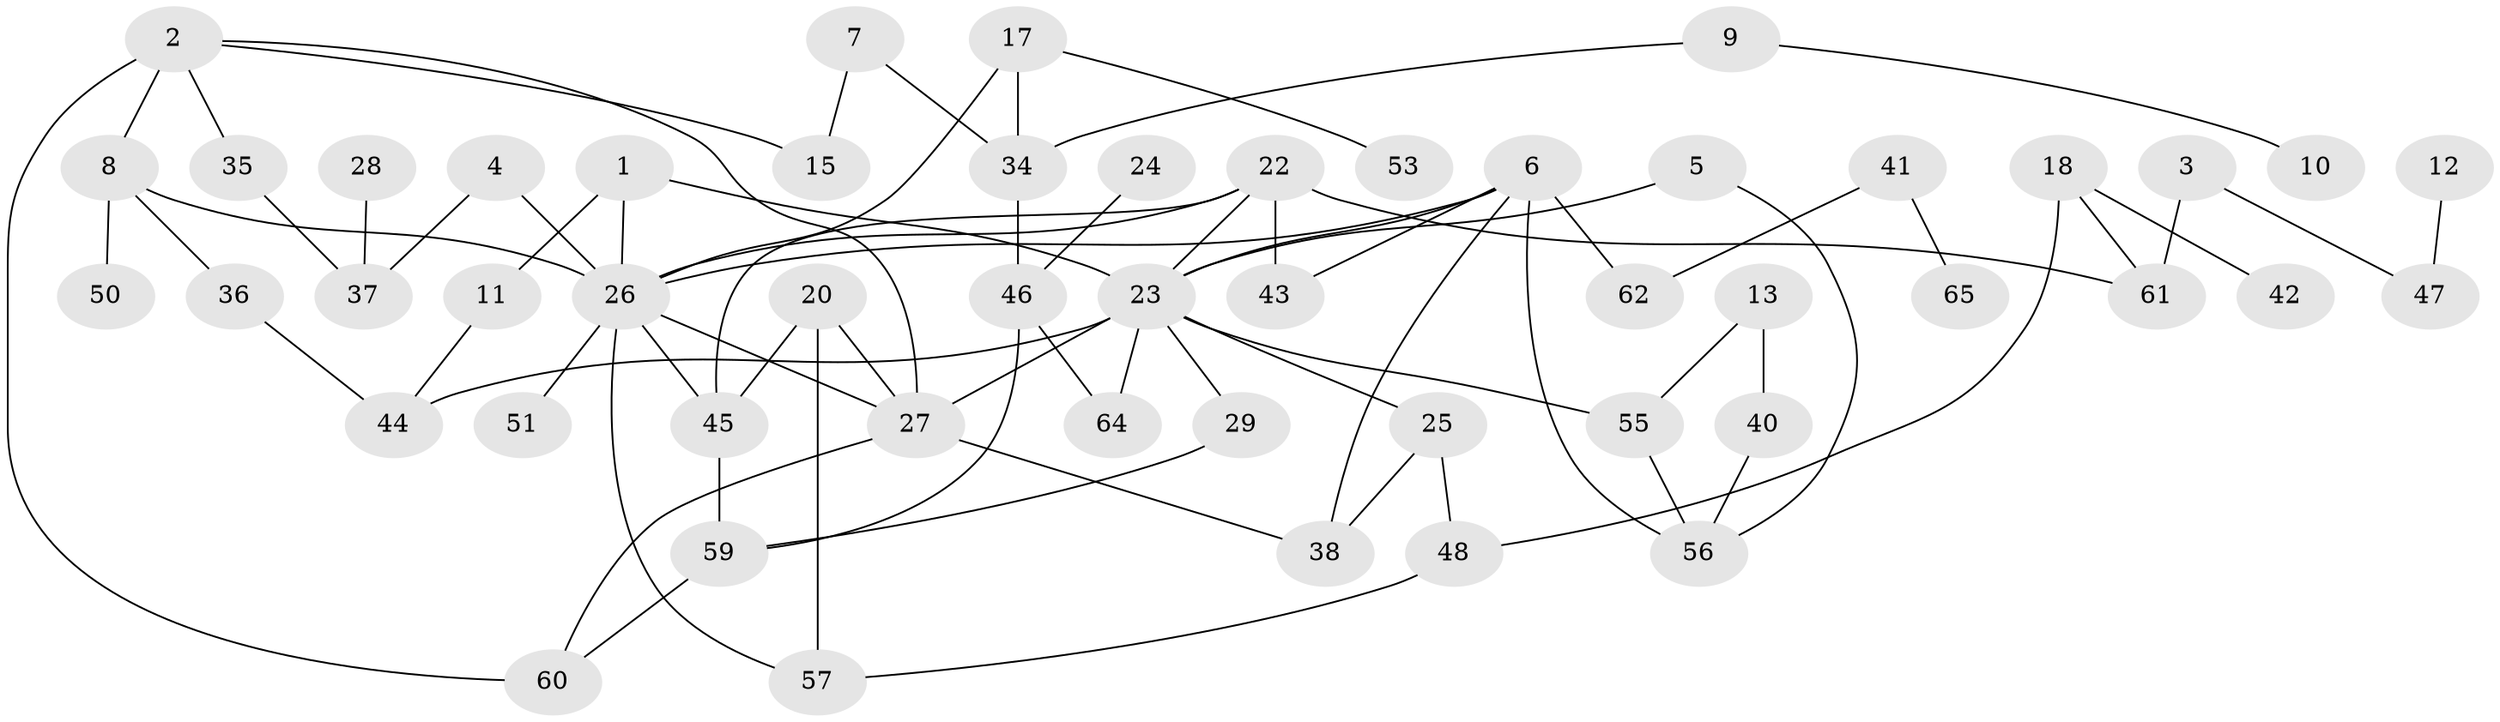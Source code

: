 // original degree distribution, {4: 0.14814814814814814, 2: 0.24074074074074073, 1: 0.2222222222222222, 3: 0.2222222222222222, 0: 0.12037037037037036, 7: 0.009259259259259259, 5: 0.027777777777777776, 6: 0.009259259259259259}
// Generated by graph-tools (version 1.1) at 2025/48/03/04/25 22:48:11]
// undirected, 51 vertices, 74 edges
graph export_dot {
  node [color=gray90,style=filled];
  1;
  2;
  3;
  4;
  5;
  6;
  7;
  8;
  9;
  10;
  11;
  12;
  13;
  15;
  17;
  18;
  20;
  22;
  23;
  24;
  25;
  26;
  27;
  28;
  29;
  34;
  35;
  36;
  37;
  38;
  40;
  41;
  42;
  43;
  44;
  45;
  46;
  47;
  48;
  50;
  51;
  53;
  55;
  56;
  57;
  59;
  60;
  61;
  62;
  64;
  65;
  1 -- 11 [weight=1.0];
  1 -- 23 [weight=2.0];
  1 -- 26 [weight=1.0];
  2 -- 8 [weight=2.0];
  2 -- 15 [weight=1.0];
  2 -- 27 [weight=1.0];
  2 -- 35 [weight=1.0];
  2 -- 60 [weight=1.0];
  3 -- 47 [weight=1.0];
  3 -- 61 [weight=1.0];
  4 -- 26 [weight=1.0];
  4 -- 37 [weight=1.0];
  5 -- 23 [weight=1.0];
  5 -- 56 [weight=1.0];
  6 -- 23 [weight=1.0];
  6 -- 26 [weight=1.0];
  6 -- 38 [weight=1.0];
  6 -- 43 [weight=1.0];
  6 -- 56 [weight=1.0];
  6 -- 62 [weight=1.0];
  7 -- 15 [weight=1.0];
  7 -- 34 [weight=1.0];
  8 -- 26 [weight=2.0];
  8 -- 36 [weight=1.0];
  8 -- 50 [weight=1.0];
  9 -- 10 [weight=1.0];
  9 -- 34 [weight=1.0];
  11 -- 44 [weight=1.0];
  12 -- 47 [weight=1.0];
  13 -- 40 [weight=1.0];
  13 -- 55 [weight=1.0];
  17 -- 26 [weight=1.0];
  17 -- 34 [weight=1.0];
  17 -- 53 [weight=1.0];
  18 -- 42 [weight=1.0];
  18 -- 48 [weight=1.0];
  18 -- 61 [weight=1.0];
  20 -- 27 [weight=1.0];
  20 -- 45 [weight=1.0];
  20 -- 57 [weight=1.0];
  22 -- 23 [weight=1.0];
  22 -- 26 [weight=1.0];
  22 -- 43 [weight=1.0];
  22 -- 45 [weight=1.0];
  22 -- 61 [weight=1.0];
  23 -- 25 [weight=1.0];
  23 -- 27 [weight=1.0];
  23 -- 29 [weight=1.0];
  23 -- 44 [weight=1.0];
  23 -- 55 [weight=1.0];
  23 -- 64 [weight=1.0];
  24 -- 46 [weight=1.0];
  25 -- 38 [weight=1.0];
  25 -- 48 [weight=1.0];
  26 -- 27 [weight=1.0];
  26 -- 45 [weight=1.0];
  26 -- 51 [weight=1.0];
  26 -- 57 [weight=1.0];
  27 -- 38 [weight=1.0];
  27 -- 60 [weight=1.0];
  28 -- 37 [weight=1.0];
  29 -- 59 [weight=1.0];
  34 -- 46 [weight=1.0];
  35 -- 37 [weight=1.0];
  36 -- 44 [weight=1.0];
  40 -- 56 [weight=1.0];
  41 -- 62 [weight=1.0];
  41 -- 65 [weight=1.0];
  45 -- 59 [weight=1.0];
  46 -- 59 [weight=1.0];
  46 -- 64 [weight=1.0];
  48 -- 57 [weight=1.0];
  55 -- 56 [weight=1.0];
  59 -- 60 [weight=1.0];
}
